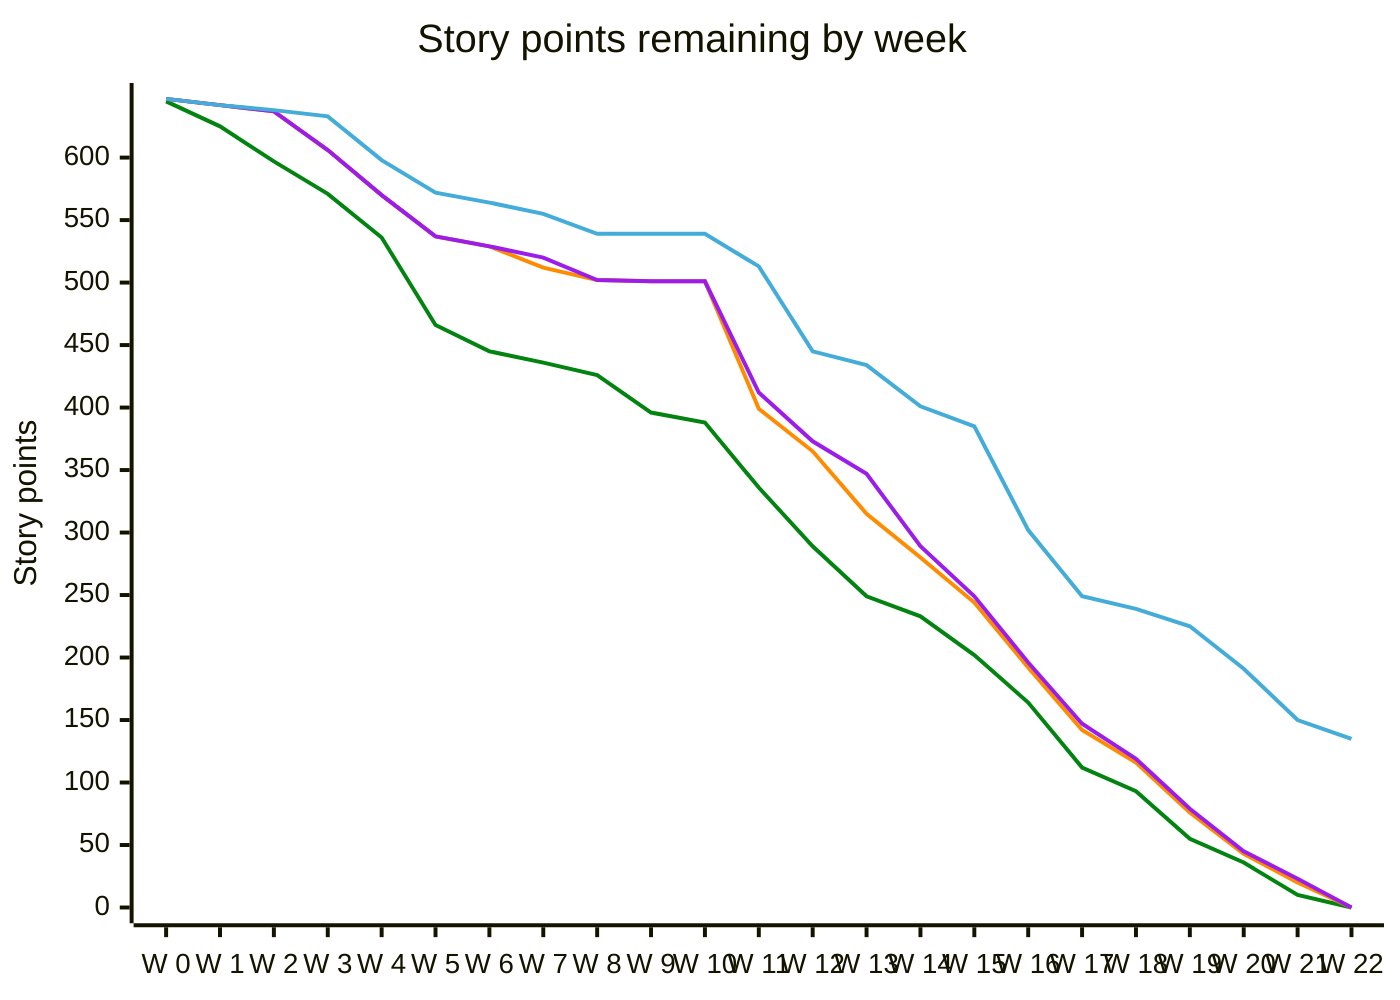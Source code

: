%%{init: {'theme': 'base', 'themeVariables': {"xyChart":{"plotColorPalette":"#038411,#ff8b00,#9c1de9,#43acd9"}}}}%%
xychart-beta
  title "Story points remaining by week"
  x-axis ["W 0", "W 1", "W 2", "W 3", "W 4", "W 5", "W 6", "W 7", "W 8", "W 9", "W 10", "W 11", "W 12", "W 13", "W 14", "W 15", "W 16", "W 17", "W 18", "W 19", "W 20", "W 21", "W 22"]
  y-axis "Story points" 0 --> 647
  line [645, 625, 597, 571, 536, 466, 445, 436, 426, 396, 388, 336, 289, 249, 233, 202, 164, 112, 93, 55, 36, 10, 0]
  line [647, 642, 637, 606, 570, 537, 529, 512, 502, 501, 501, 399, 365, 315, 280, 244, 192, 142, 116, 76, 43, 20, 0]
  line [647, 642, 637, 606, 570, 537, 529, 520, 502, 501, 501, 412, 373, 347, 289, 249, 196, 147, 119, 79, 45, 23, 0]
  line [647, 642, 638, 633, 598, 572, 564, 555, 539, 539, 539, 513, 445, 434, 401, 385, 302, 249, 239, 225, 191, 150, 135]